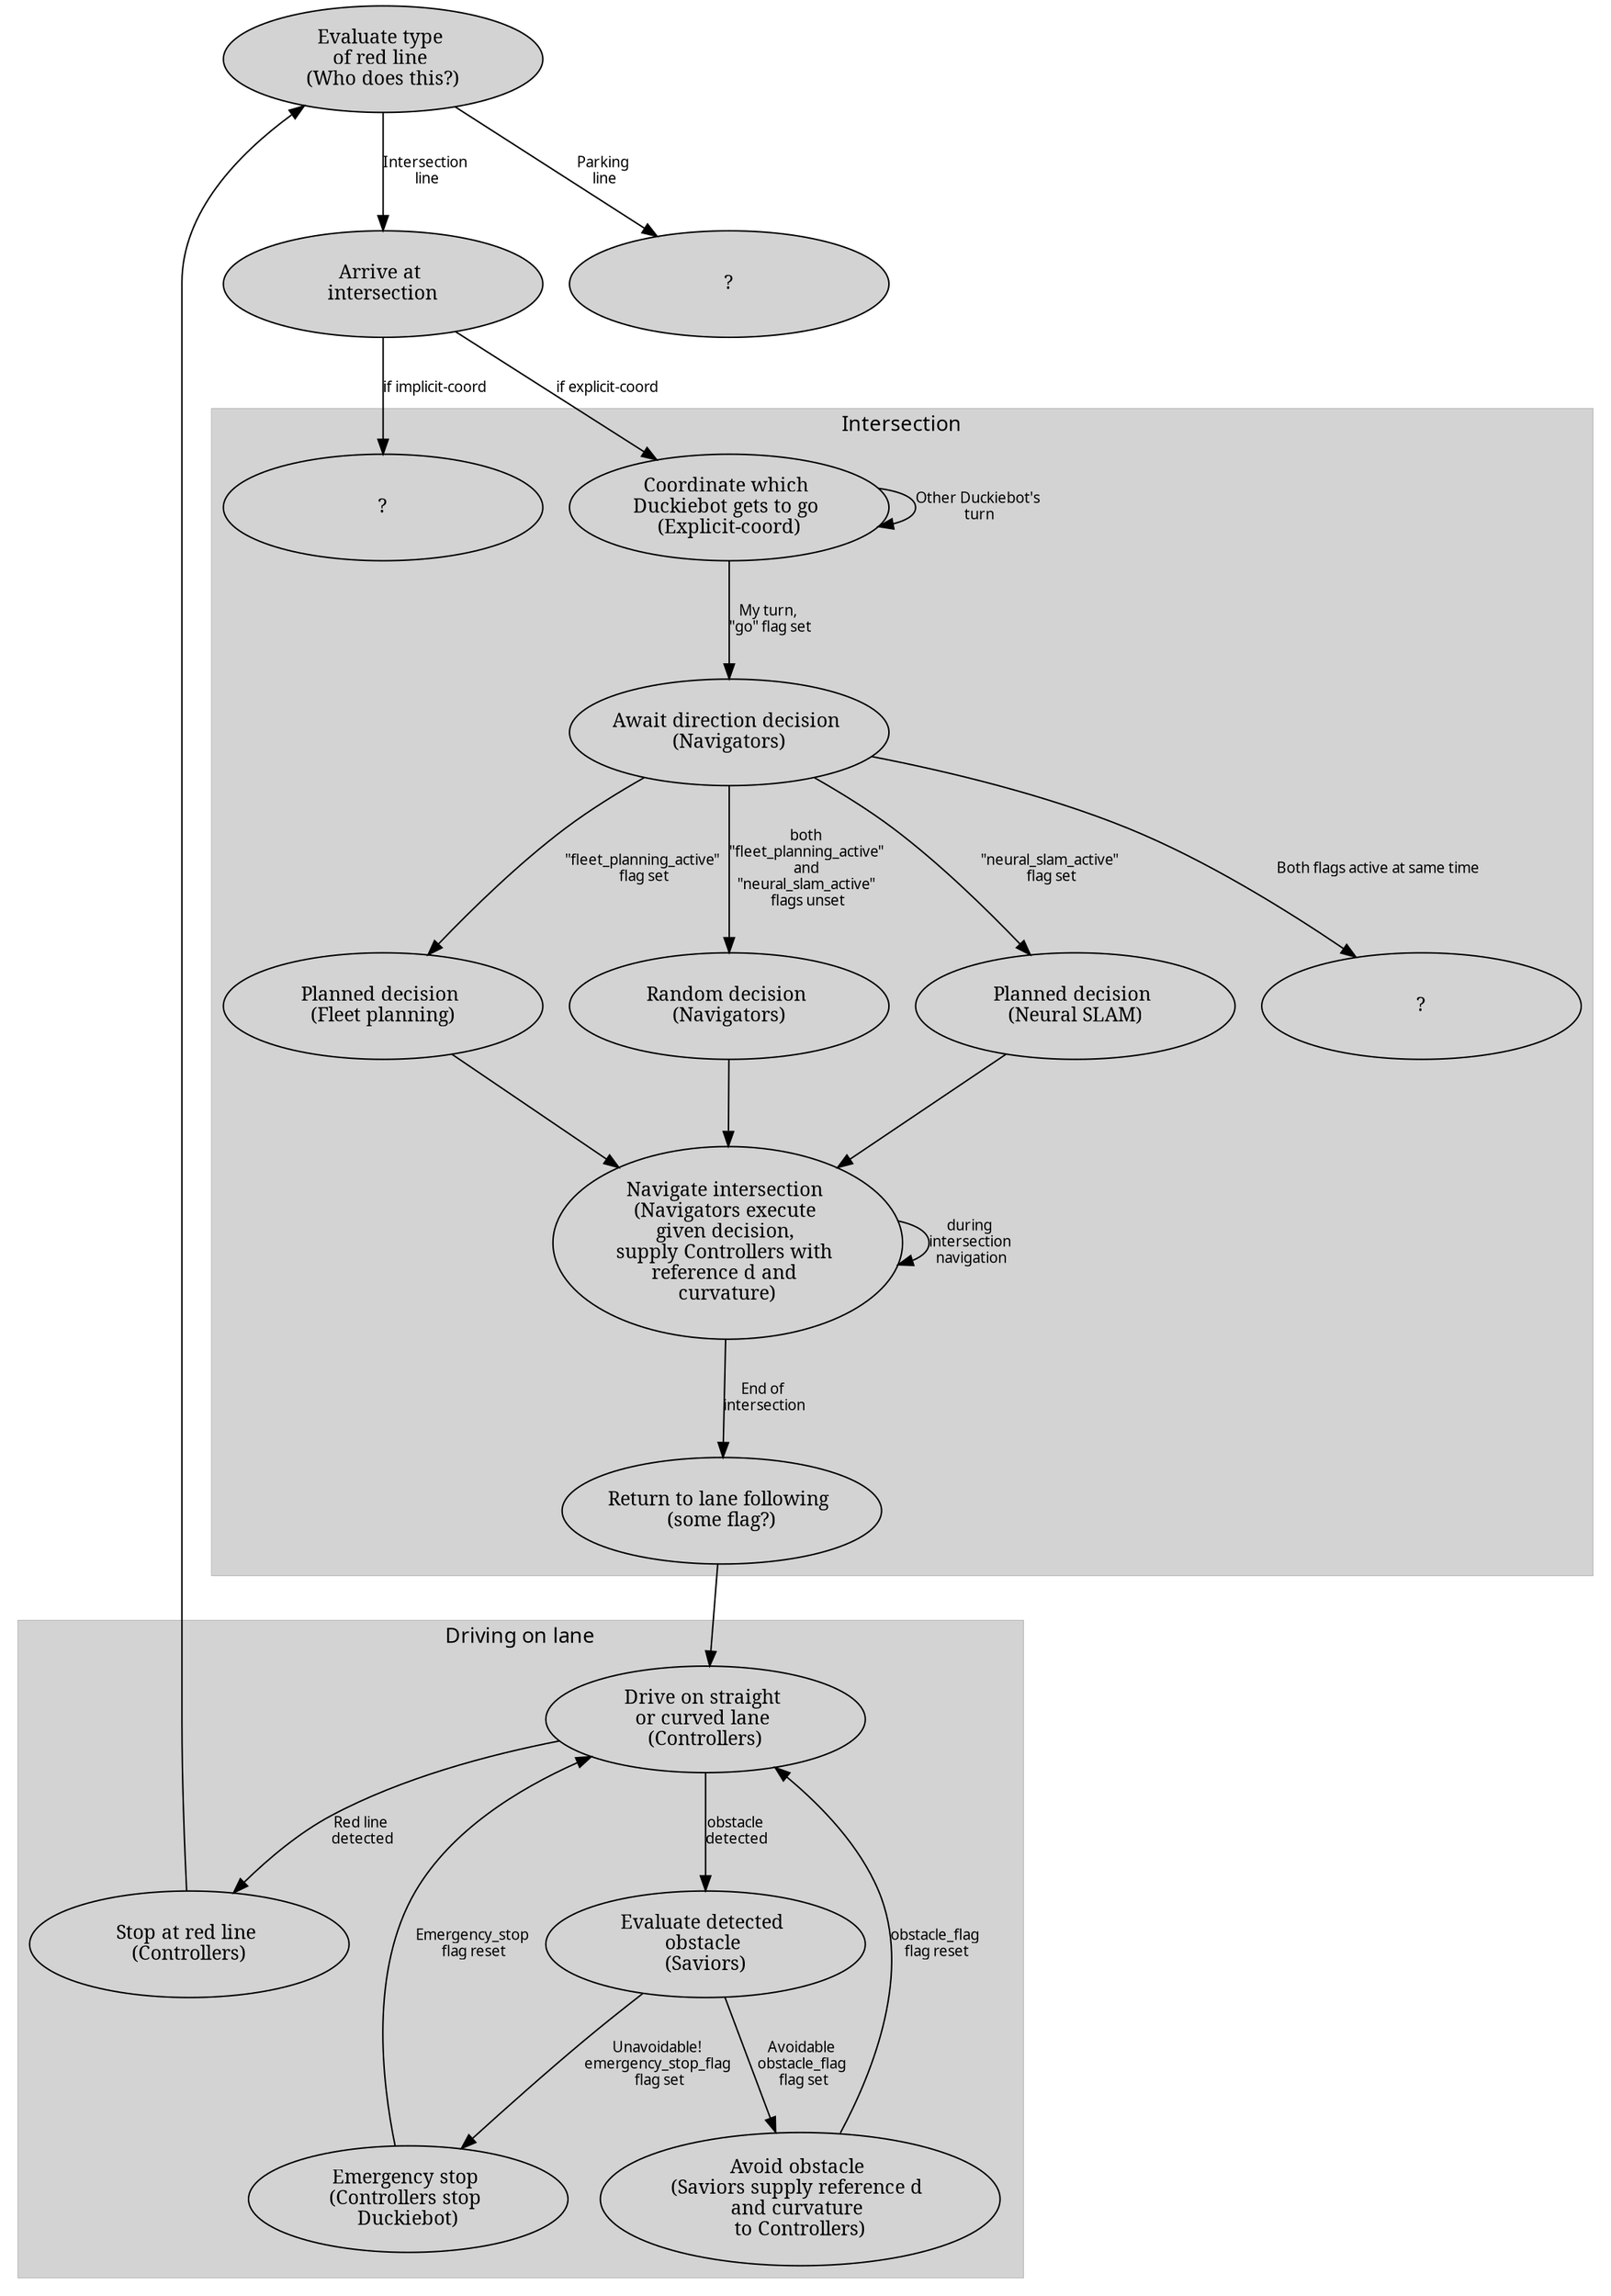 digraph G {
    ordering="out";
    ranksep="0.8";
    fontname="sans-serif";
    rank="same";
    penwidth="0.1";
    edge [comment="Wildcard edge", 
          fontname="sans-serif", 
          fontsize=10];
    node [style="filled",
          fontname="serif", 
          distortion="0.5", 
          width="3.0", 
          fontsize=13,
          height="1.0"];

    subgraph cluster_intersection {
        style=filled;
        label="Intersection";

        "intersection_random" [label="Random decision \n(Navigators)"];
        "intersection_fleet_plan" [label="Planned decision \n(Fleet planning)"];
        "intersection_navigate" [label="Navigate intersection \n(Navigators execute \ngiven decision, \nsupply Controllers with \nreference d and \ncurvature)"];
        "intersection_end" [label="Return to lane following \n(some flag?)"];
        "intersection_navigate" -> "intersection_end"  [label="End of \nintersection"];
        "intersection_coord_explicit" [label="Coordinate which \nDuckiebot gets to go \n(Explicit-coord)"];
        "intersection_coord_explicit" -> "intersection_coord_explicit"  [label="Other Duckiebot's \nturn"];
        "intersection_decision" [label="Await direction decision \n(Navigators)"];
        "intersection_coord_explicit" -> "intersection_decision"  [label="My turn, \n\"go\" flag set"];
        "intersection_decision" -> "intersection_fleet_plan"  [label="\"fleet_planning_active\" \nflag set"];
        "intersection_decision" -> "intersection_random"  [label="both \n\"fleet_planning_active\" \nand \n\"neural_slam_active\" \nflags unset"];
        "intersection_fleet_plan" -> "intersection_navigate";
        "intersection_random" -> "intersection_navigate";
        "intersection_implicit_coord" [label="?"];
        "intersection_neural_slam" [label="Planned decision \n(Neural SLAM)"];
        "intersection_decision" -> "intersection_neural_slam"  [label="\"neural_slam_active\" \nflag set"];
        "intersection_neural_slam" -> "intersection_navigate";
        "intersection_decision" -> "?"  [label="Both flags active at same time"];
    }

     subgraph cluster_lane {
       style=filled;
        label="Driving on lane"

        "straight_lane" [label="Drive on straight \nor curved lane \n(Controllers)"];
        "emergency_stop" [label="Emergency stop \n(Controllers stop \nDuckiebot)"];
        "emergency_stop" -> "straight_lane"  [label="Emergency_stop \nflag reset"];
        "avoid_obstacle" [label="Avoid obstacle \n(Saviors supply reference d \nand curvature \nto Controllers)"];
        "avoid_obstacle" -> "straight_lane"  [label="obstacle_flag \nflag reset"];
        "red_line" [label="Stop at red line \n(Controllers)"];
        "obstacle_detected" [label="Evaluate detected \nobstacle \n(Saviors)"];

    }

    subgraph cluster_parking {


    }

    "intersection_arrive" -> "intersection_coord_explicit"  [label="if explicit-coord"];
    "intersection_arrive" -> "intersection_implicit_coord"  [label="if implicit-coord"];
    "intersection_arrive" [label="Arrive at \nintersection"];
    "intersection_end" -> "straight_lane";
    "straight_lane" -> "red_line"  [label="Red line \ndetected"];
    "straight_lane" -> "obstacle_detected"  [label="obstacle \ndetected"];
    "obstacle_detected" -> "emergency_stop"  [label="Unavoidable! \nemergency_stop_flag \nflag set"];
    "obstacle_detected" -> "avoid_obstacle"  [label="Avoidable \nobstacle_flag \nflag set"];
    "red_line_decision" [label="Evaluate type \nof red line \n(Who does this?)"];
    "red_line" -> "red_line_decision";
    "red_line_decision" -> "intersection_arrive"  [label="Intersection \nline"];
    "red_line_decision" -> "parking_arrive"  [label="Parking \nline"];
    "intersection_navigate" -> "intersection_navigate"  [label="during \nintersection \nnavigation"];
    "parking_arrive" [label="?"];
}